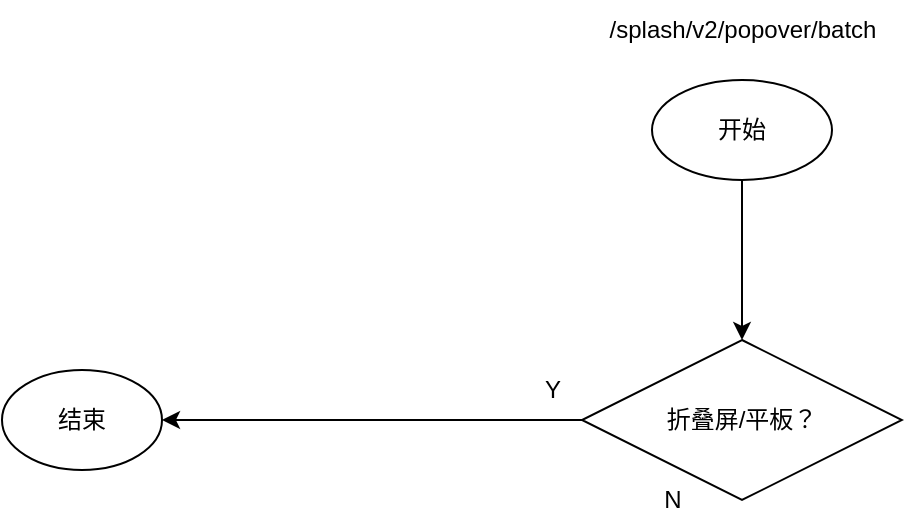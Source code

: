 <mxfile version="26.2.13">
  <diagram name="第 1 页" id="k6I2dJEl2S4Jem4GHuK7">
    <mxGraphModel dx="716" dy="387" grid="1" gridSize="10" guides="1" tooltips="1" connect="1" arrows="1" fold="1" page="1" pageScale="1" pageWidth="827" pageHeight="1169" math="0" shadow="0">
      <root>
        <mxCell id="0" />
        <mxCell id="1" parent="0" />
        <mxCell id="Bc9c-BoKLLF40jqhuCIy-1" style="edgeStyle=orthogonalEdgeStyle;rounded=0;orthogonalLoop=1;jettySize=auto;html=1;entryX=0.5;entryY=0;entryDx=0;entryDy=0;" edge="1" parent="1" source="eR_Sy2IDM2DOBQeA-dOJ-5" target="eR_Sy2IDM2DOBQeA-dOJ-7">
          <mxGeometry relative="1" as="geometry" />
        </mxCell>
        <mxCell id="eR_Sy2IDM2DOBQeA-dOJ-5" value="开始" style="ellipse;whiteSpace=wrap;html=1;" parent="1" vertex="1">
          <mxGeometry x="365" y="80" width="90" height="50" as="geometry" />
        </mxCell>
        <mxCell id="eR_Sy2IDM2DOBQeA-dOJ-6" value="/splash/v2/popover/batch" style="text;html=1;align=center;verticalAlign=middle;resizable=0;points=[];autosize=1;strokeColor=none;fillColor=none;" parent="1" vertex="1">
          <mxGeometry x="330" y="40" width="160" height="30" as="geometry" />
        </mxCell>
        <mxCell id="eR_Sy2IDM2DOBQeA-dOJ-9" value="" style="edgeStyle=orthogonalEdgeStyle;rounded=0;orthogonalLoop=1;jettySize=auto;html=1;" parent="1" source="eR_Sy2IDM2DOBQeA-dOJ-7" target="eR_Sy2IDM2DOBQeA-dOJ-8" edge="1">
          <mxGeometry relative="1" as="geometry" />
        </mxCell>
        <mxCell id="eR_Sy2IDM2DOBQeA-dOJ-7" value="折叠屏/平板？" style="rhombus;whiteSpace=wrap;html=1;" parent="1" vertex="1">
          <mxGeometry x="330" y="210" width="160" height="80" as="geometry" />
        </mxCell>
        <mxCell id="eR_Sy2IDM2DOBQeA-dOJ-8" value="结束" style="ellipse;whiteSpace=wrap;html=1;" parent="1" vertex="1">
          <mxGeometry x="40" y="225" width="80" height="50" as="geometry" />
        </mxCell>
        <mxCell id="Bc9c-BoKLLF40jqhuCIy-2" value="Y" style="text;html=1;align=center;verticalAlign=middle;resizable=0;points=[];autosize=1;strokeColor=none;fillColor=none;" vertex="1" parent="1">
          <mxGeometry x="300" y="220" width="30" height="30" as="geometry" />
        </mxCell>
        <mxCell id="Bc9c-BoKLLF40jqhuCIy-3" value="N" style="text;html=1;align=center;verticalAlign=middle;resizable=0;points=[];autosize=1;strokeColor=none;fillColor=none;" vertex="1" parent="1">
          <mxGeometry x="360" y="275" width="30" height="30" as="geometry" />
        </mxCell>
      </root>
    </mxGraphModel>
  </diagram>
</mxfile>
